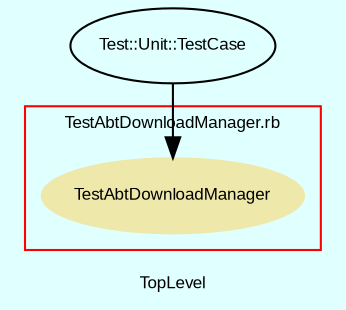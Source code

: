 digraph TopLevel {
    compound = true
    bgcolor = lightcyan1
    fontname = Arial
    fontsize = 8
    label = "TopLevel"
    node [
        fontname = Arial,
        fontsize = 8,
        color = black
    ]

    subgraph cluster_11 {
        fontname = Arial
        color = red
        label = "TestAbtDownloadManager.rb"
        TestAbtDownloadManager [
            fontcolor = black,
            URL = "classes/TestAbtDownloadManager.html",
            shape = ellipse,
            color = palegoldenrod,
            style = filled,
            label = "TestAbtDownloadManager"
        ]

    }

    Test__Unit__TestCase [
        URL = "classes/Test/Unit/TestCase.html",
        label = "Test::Unit::TestCase"
    ]

    Test__Unit__TestCase -> TestAbtDownloadManager [

    ]

}

